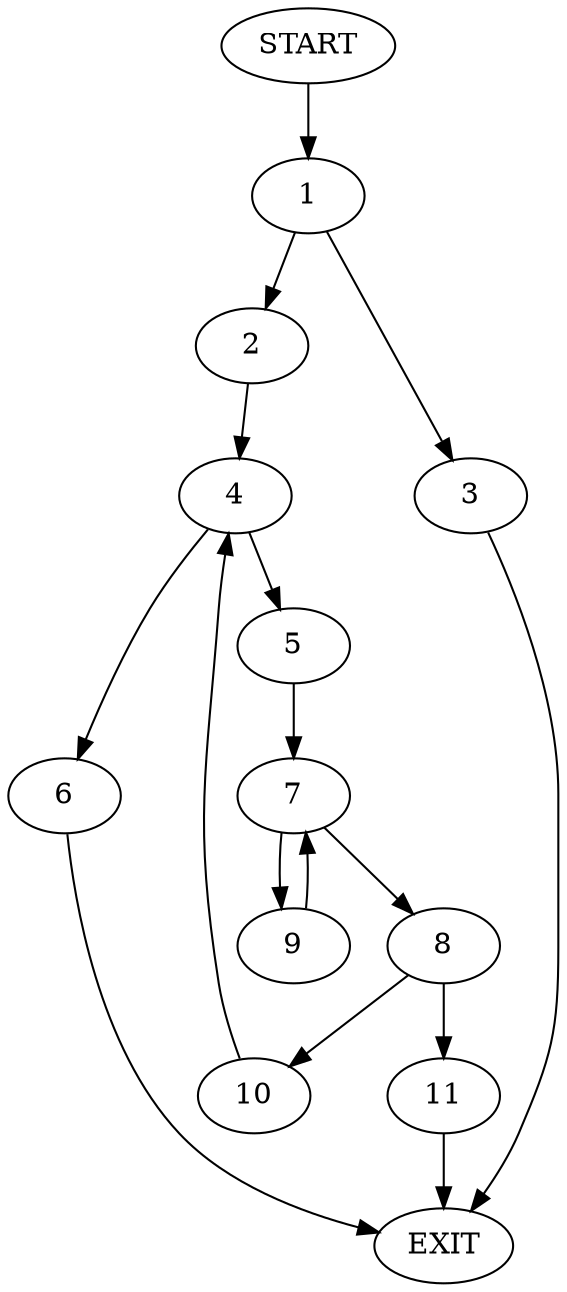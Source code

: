 digraph {
0 [label="START"]
12 [label="EXIT"]
0 -> 1
1 -> 2
1 -> 3
3 -> 12
2 -> 4
4 -> 5
4 -> 6
6 -> 12
5 -> 7
7 -> 8
7 -> 9
9 -> 7
8 -> 10
8 -> 11
10 -> 4
11 -> 12
}
